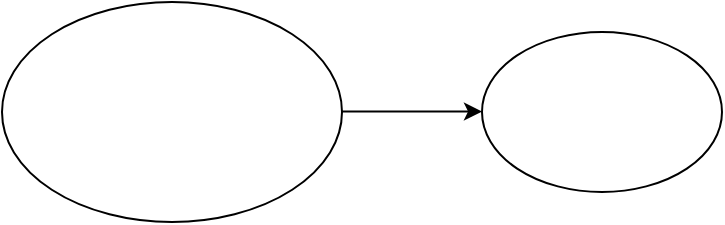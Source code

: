 <mxfile version="24.7.4">
  <diagram name="Página-1" id="Wn8zAbO-QYpouLNqE-SX">
    <mxGraphModel dx="650" dy="378" grid="1" gridSize="10" guides="1" tooltips="1" connect="1" arrows="1" fold="1" page="1" pageScale="1" pageWidth="827" pageHeight="1169" math="0" shadow="0">
      <root>
        <mxCell id="0" />
        <mxCell id="1" parent="0" />
        <mxCell id="9z8tWcFH6EBTSIyHQbGG-1" value="" style="ellipse;whiteSpace=wrap;html=1;" parent="1" vertex="1">
          <mxGeometry x="320" y="190" width="170" height="110" as="geometry" />
        </mxCell>
        <mxCell id="EWRXOEAjs6uAZaaVGEfP-3" value="" style="ellipse;whiteSpace=wrap;html=1;" vertex="1" parent="1">
          <mxGeometry x="560" y="205" width="120" height="80" as="geometry" />
        </mxCell>
        <mxCell id="EWRXOEAjs6uAZaaVGEfP-4" value="" style="endArrow=classic;html=1;rounded=0;" edge="1" parent="1">
          <mxGeometry width="50" height="50" relative="1" as="geometry">
            <mxPoint x="490" y="244.76" as="sourcePoint" />
            <mxPoint x="560" y="244.76" as="targetPoint" />
            <Array as="points">
              <mxPoint x="530" y="244.76" />
            </Array>
          </mxGeometry>
        </mxCell>
      </root>
    </mxGraphModel>
  </diagram>
</mxfile>
